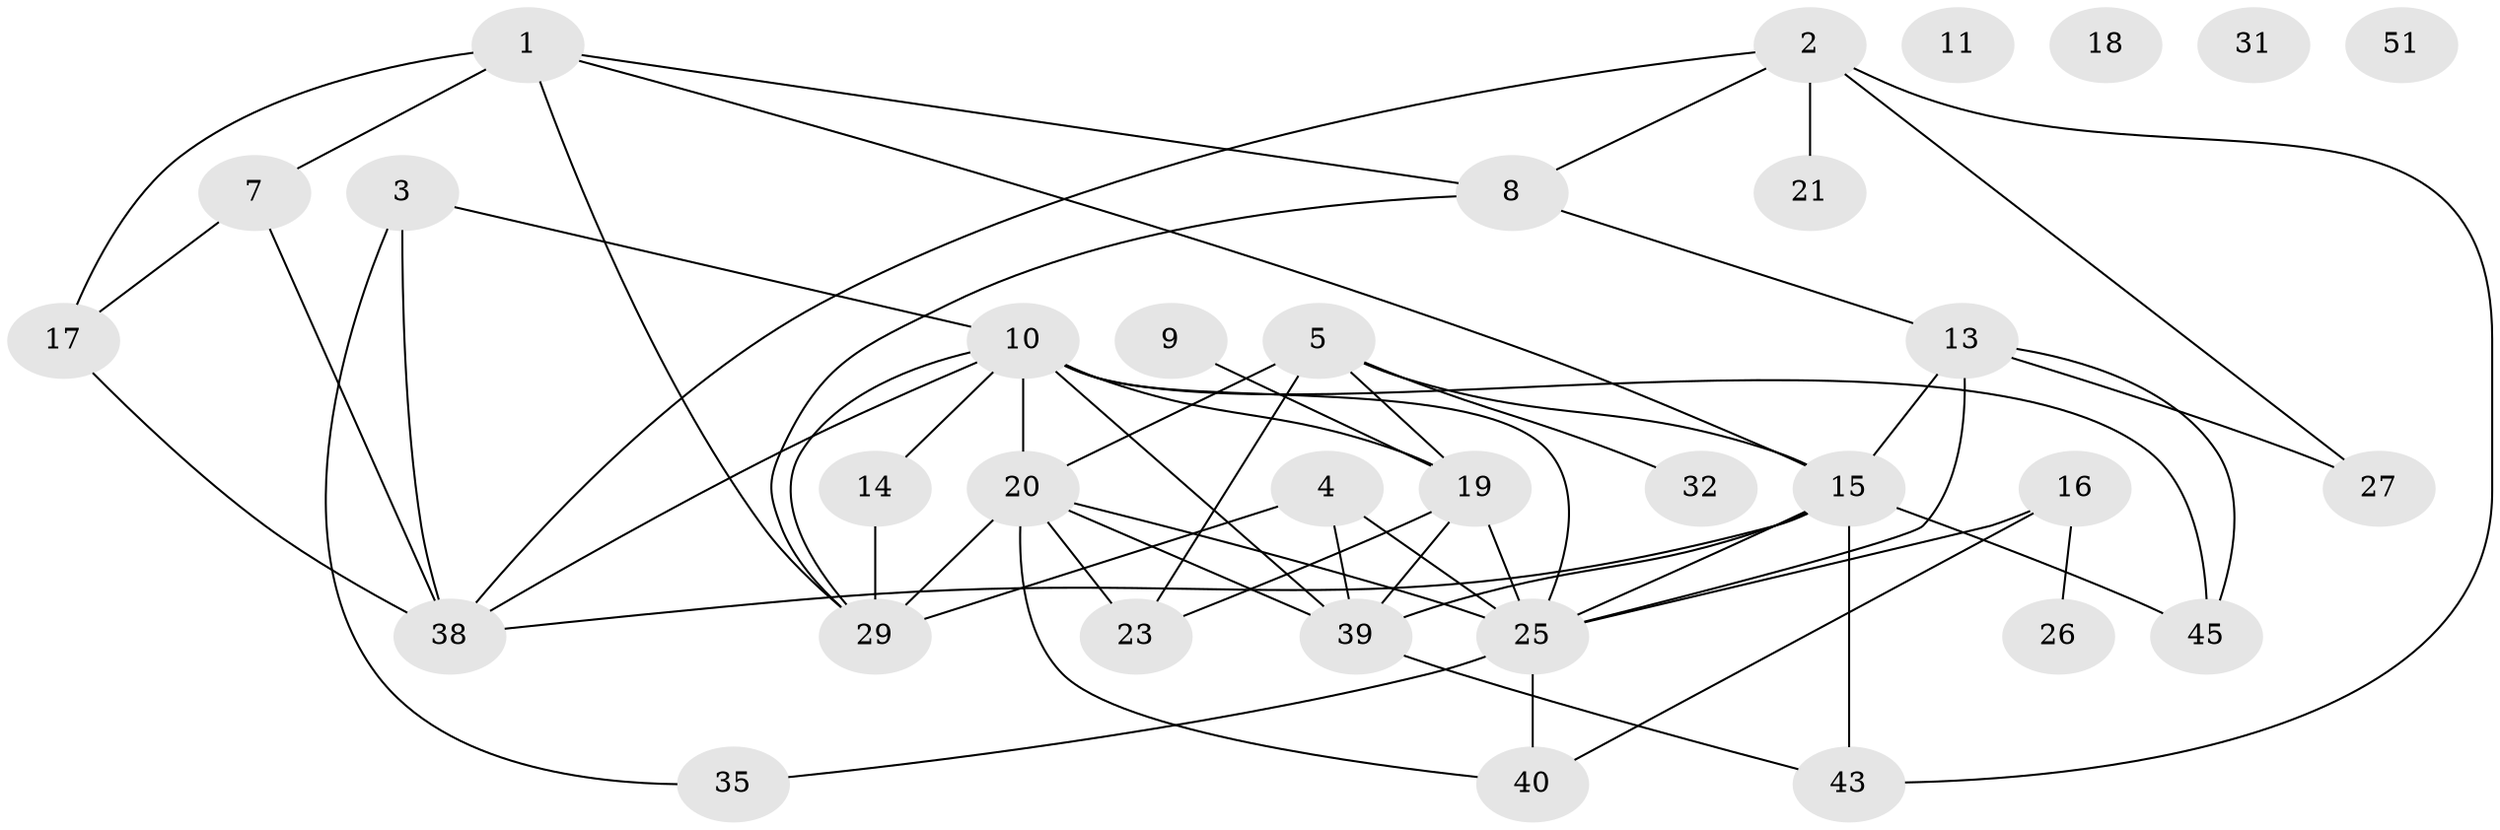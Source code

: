 // original degree distribution, {5: 0.09803921568627451, 3: 0.29411764705882354, 2: 0.1568627450980392, 4: 0.19607843137254902, 0: 0.0784313725490196, 8: 0.0196078431372549, 7: 0.058823529411764705, 1: 0.09803921568627451}
// Generated by graph-tools (version 1.1) at 2025/41/03/06/25 10:41:23]
// undirected, 33 vertices, 59 edges
graph export_dot {
graph [start="1"]
  node [color=gray90,style=filled];
  1 [super="+6"];
  2 [super="+34"];
  3;
  4 [super="+33"];
  5 [super="+44"];
  7;
  8 [super="+36"];
  9 [super="+49"];
  10 [super="+12"];
  11;
  13 [super="+37"];
  14 [super="+50"];
  15 [super="+22"];
  16 [super="+28"];
  17 [super="+42"];
  18;
  19 [super="+30"];
  20 [super="+24"];
  21;
  23;
  25 [super="+41"];
  26;
  27;
  29 [super="+46"];
  31;
  32;
  35;
  38 [super="+48"];
  39 [super="+47"];
  40;
  43;
  45;
  51;
  1 -- 7;
  1 -- 8;
  1 -- 29;
  1 -- 17;
  1 -- 15;
  2 -- 27;
  2 -- 43;
  2 -- 38;
  2 -- 21;
  2 -- 8;
  3 -- 35;
  3 -- 38;
  3 -- 10;
  4 -- 29 [weight=2];
  4 -- 25;
  4 -- 39;
  5 -- 19;
  5 -- 23;
  5 -- 32;
  5 -- 20;
  5 -- 15;
  7 -- 17;
  7 -- 38;
  8 -- 29;
  8 -- 13;
  9 -- 19;
  10 -- 45;
  10 -- 38;
  10 -- 39;
  10 -- 29;
  10 -- 20 [weight=2];
  10 -- 25;
  10 -- 19;
  10 -- 14;
  13 -- 27;
  13 -- 45;
  13 -- 25;
  13 -- 15;
  14 -- 29;
  15 -- 25;
  15 -- 38 [weight=2];
  15 -- 43;
  15 -- 39;
  15 -- 45;
  16 -- 26;
  16 -- 40;
  16 -- 25;
  17 -- 38;
  19 -- 23;
  19 -- 25;
  19 -- 39;
  20 -- 40;
  20 -- 23;
  20 -- 29;
  20 -- 25;
  20 -- 39;
  25 -- 40;
  25 -- 35;
  39 -- 43;
}
